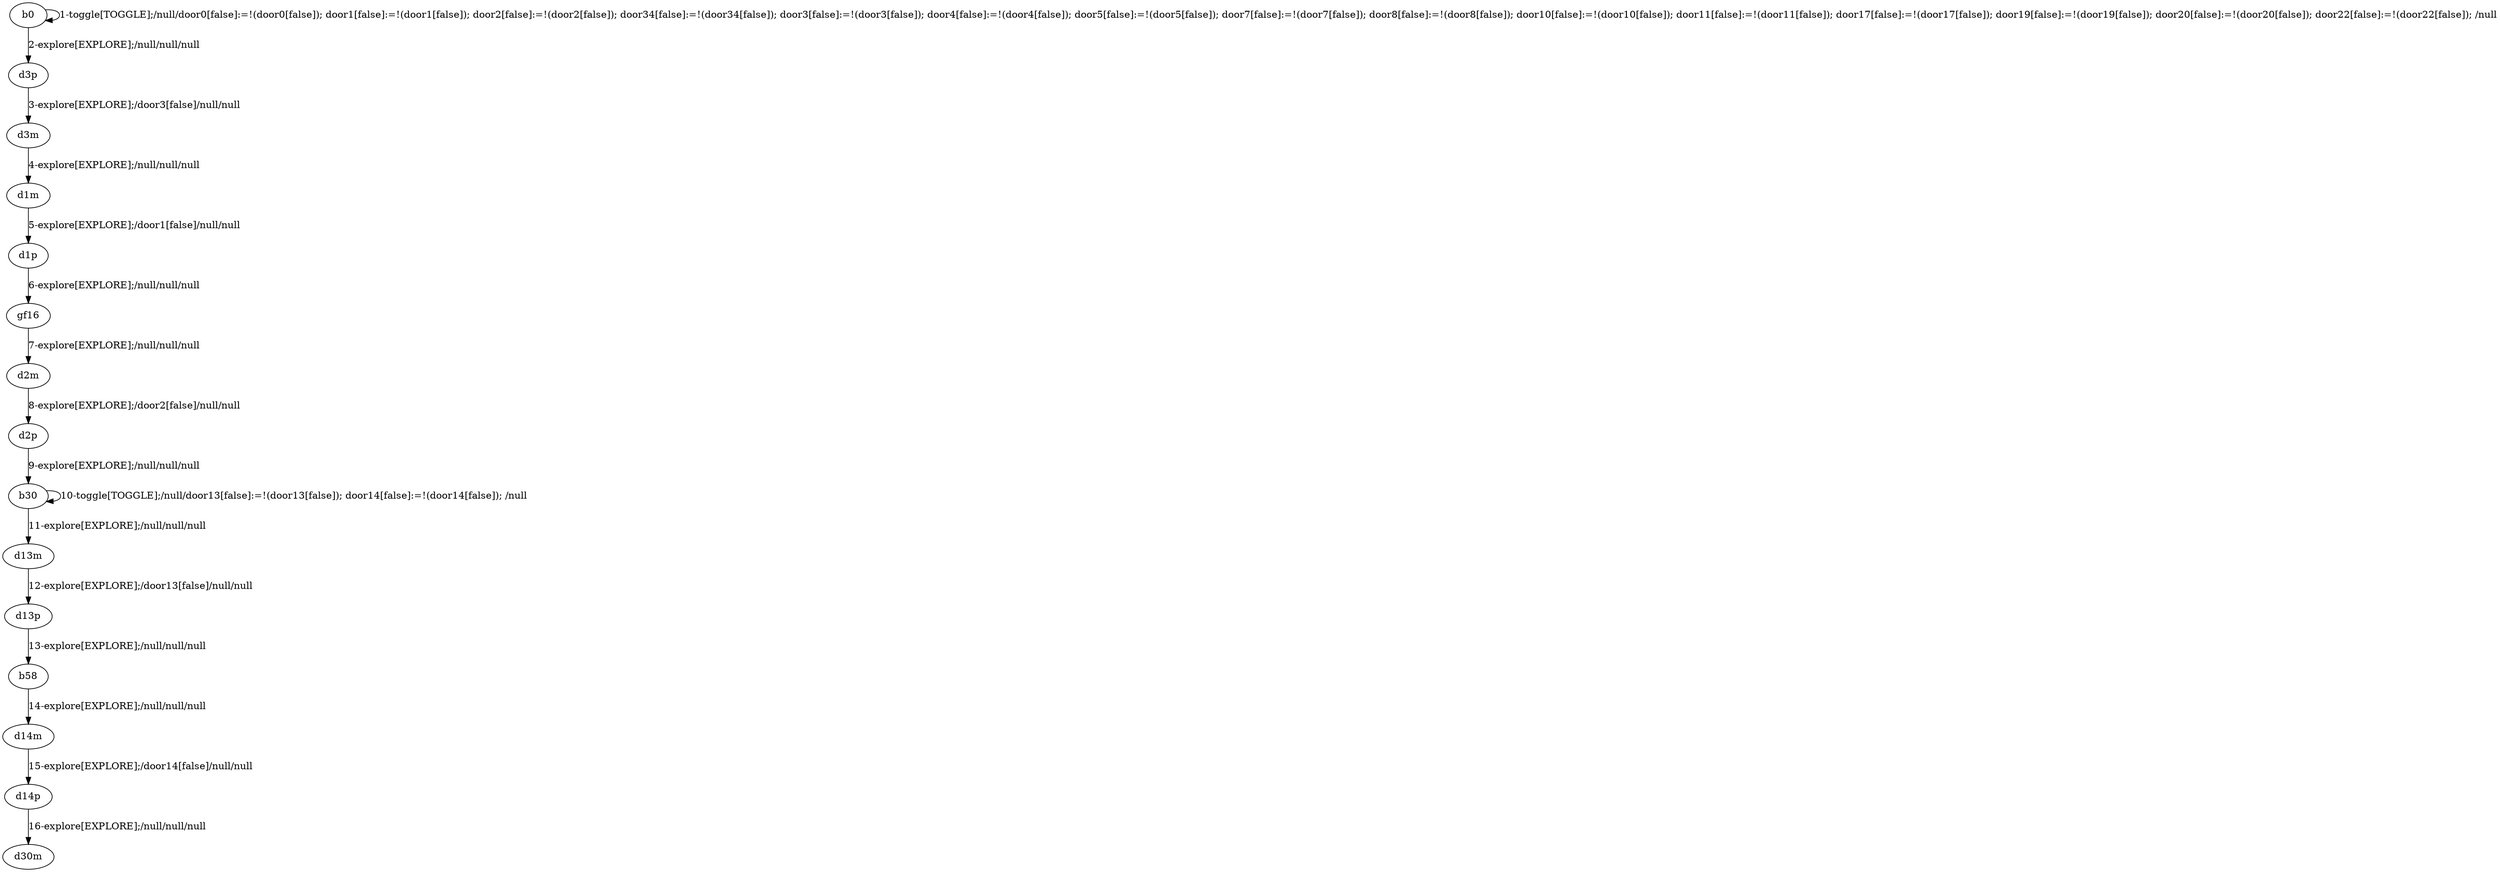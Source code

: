# Total number of goals covered by this test: 3
# b58 --> d14m
# d14m --> d14p
# d14p --> d30m

digraph g {
"b0" -> "b0" [label = "1-toggle[TOGGLE];/null/door0[false]:=!(door0[false]); door1[false]:=!(door1[false]); door2[false]:=!(door2[false]); door34[false]:=!(door34[false]); door3[false]:=!(door3[false]); door4[false]:=!(door4[false]); door5[false]:=!(door5[false]); door7[false]:=!(door7[false]); door8[false]:=!(door8[false]); door10[false]:=!(door10[false]); door11[false]:=!(door11[false]); door17[false]:=!(door17[false]); door19[false]:=!(door19[false]); door20[false]:=!(door20[false]); door22[false]:=!(door22[false]); /null"];
"b0" -> "d3p" [label = "2-explore[EXPLORE];/null/null/null"];
"d3p" -> "d3m" [label = "3-explore[EXPLORE];/door3[false]/null/null"];
"d3m" -> "d1m" [label = "4-explore[EXPLORE];/null/null/null"];
"d1m" -> "d1p" [label = "5-explore[EXPLORE];/door1[false]/null/null"];
"d1p" -> "gf16" [label = "6-explore[EXPLORE];/null/null/null"];
"gf16" -> "d2m" [label = "7-explore[EXPLORE];/null/null/null"];
"d2m" -> "d2p" [label = "8-explore[EXPLORE];/door2[false]/null/null"];
"d2p" -> "b30" [label = "9-explore[EXPLORE];/null/null/null"];
"b30" -> "b30" [label = "10-toggle[TOGGLE];/null/door13[false]:=!(door13[false]); door14[false]:=!(door14[false]); /null"];
"b30" -> "d13m" [label = "11-explore[EXPLORE];/null/null/null"];
"d13m" -> "d13p" [label = "12-explore[EXPLORE];/door13[false]/null/null"];
"d13p" -> "b58" [label = "13-explore[EXPLORE];/null/null/null"];
"b58" -> "d14m" [label = "14-explore[EXPLORE];/null/null/null"];
"d14m" -> "d14p" [label = "15-explore[EXPLORE];/door14[false]/null/null"];
"d14p" -> "d30m" [label = "16-explore[EXPLORE];/null/null/null"];
}